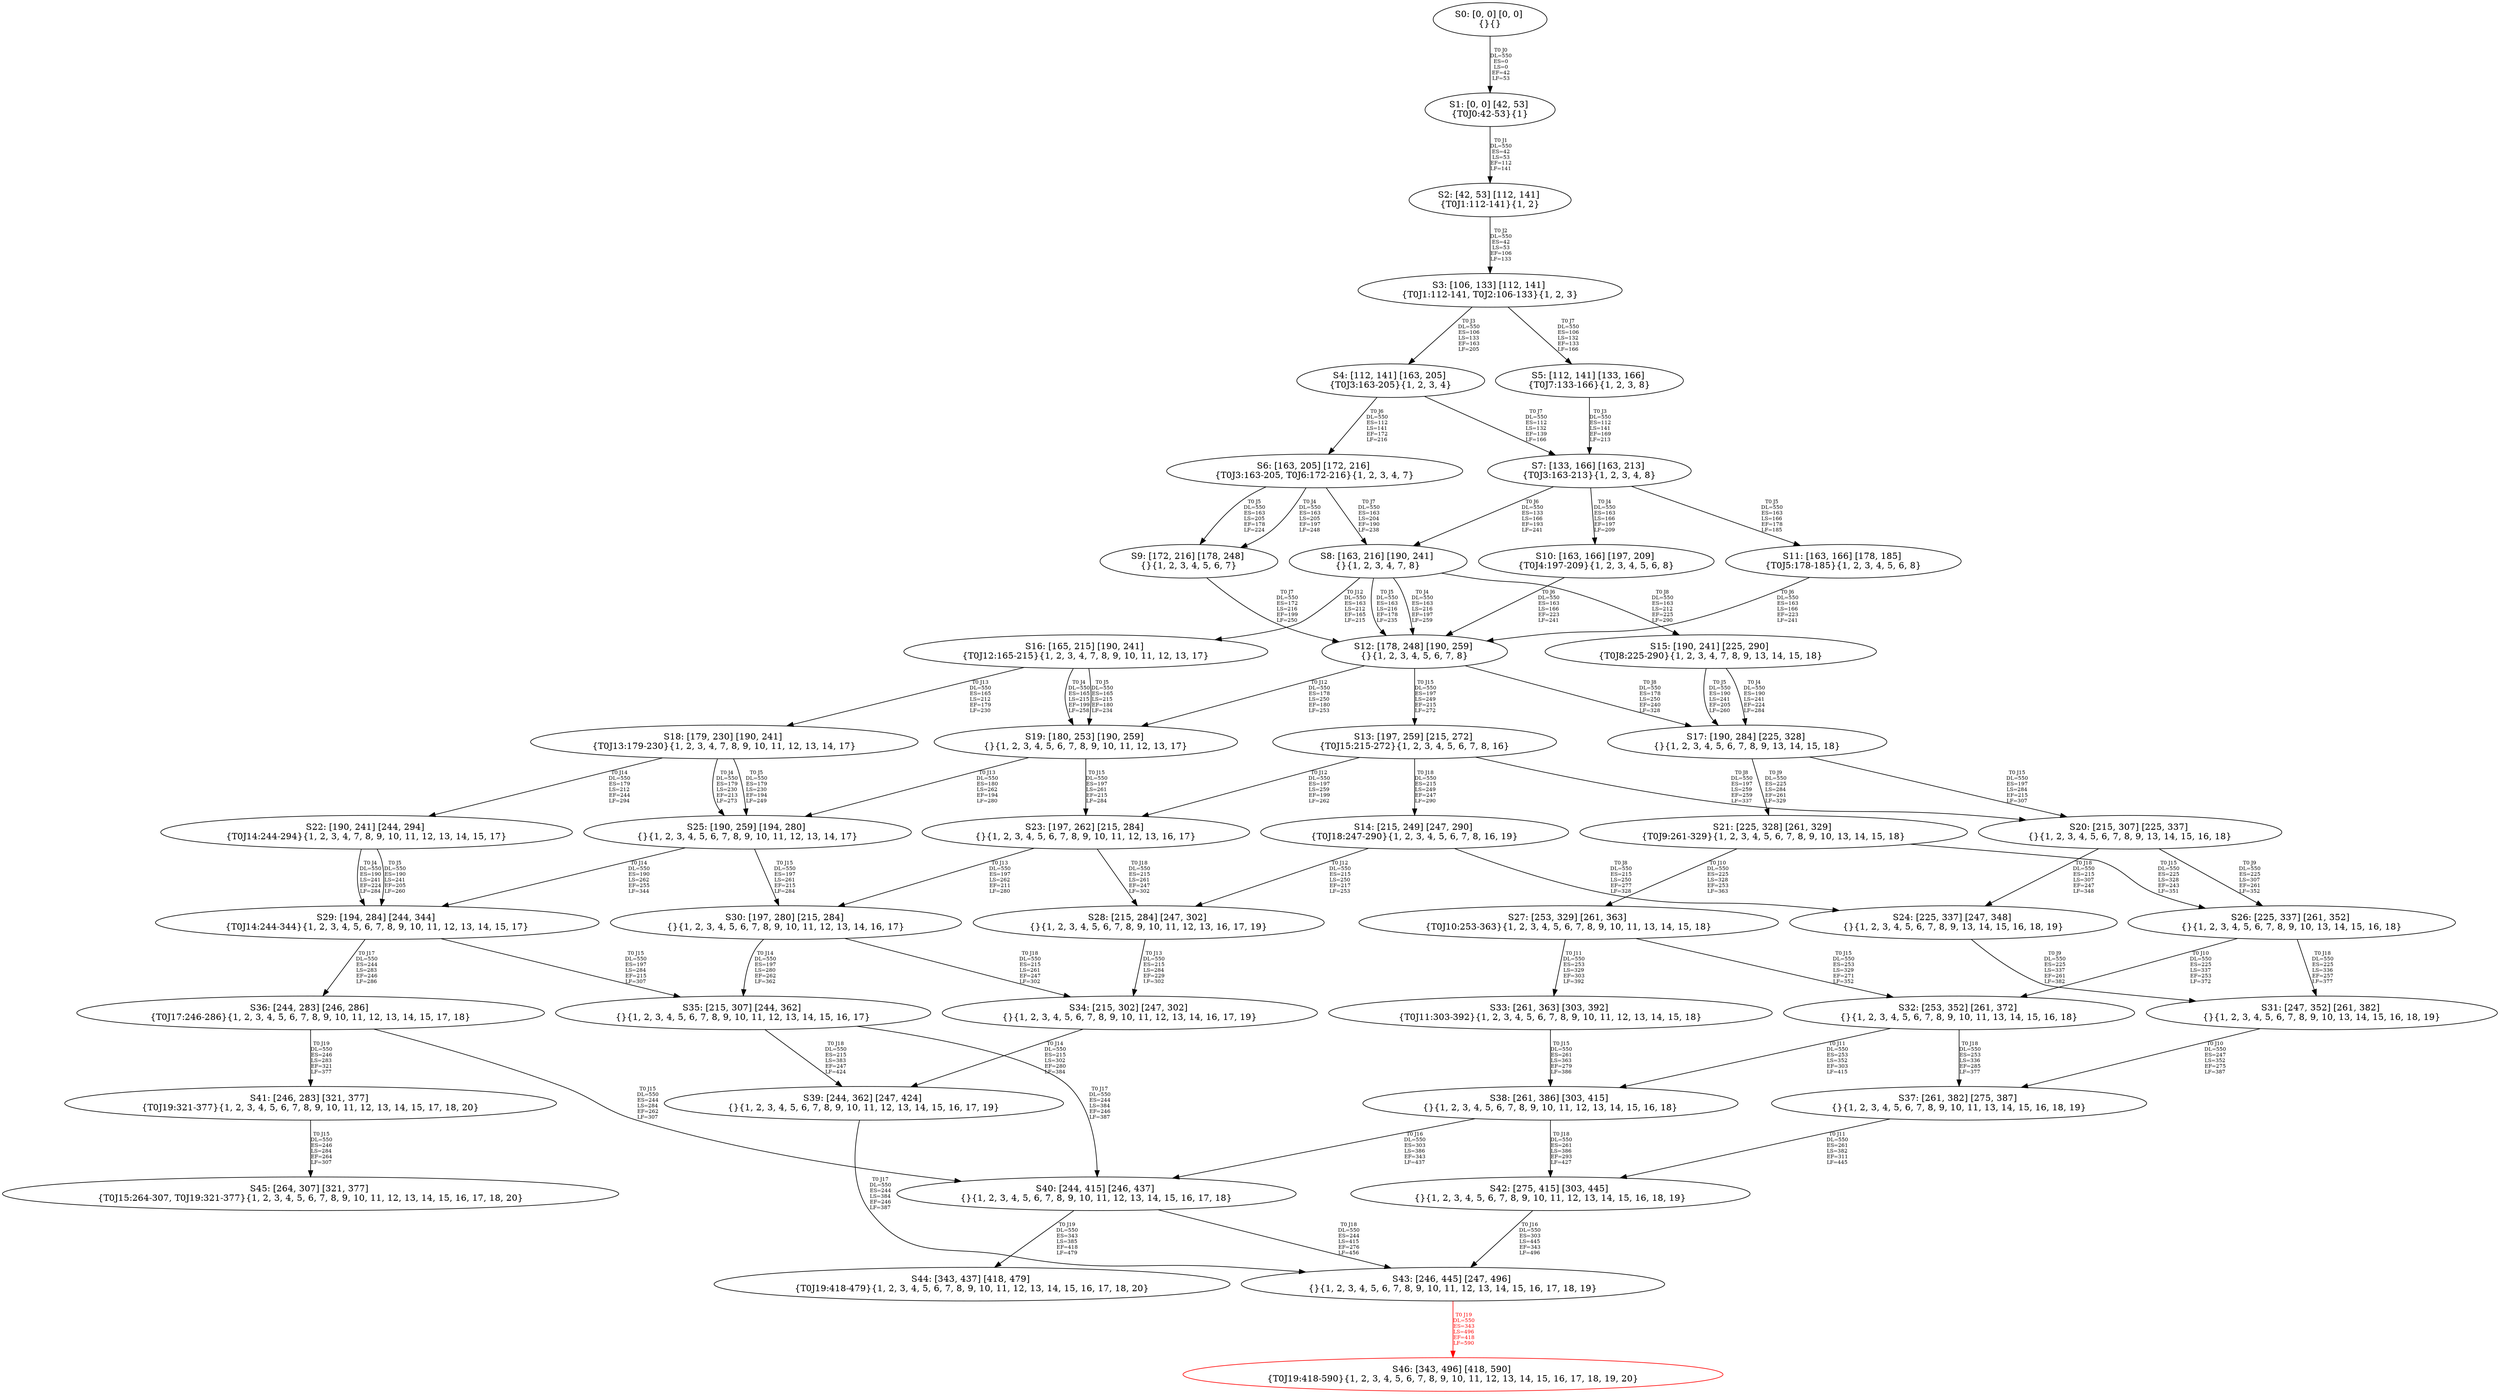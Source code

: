 digraph {
	S0[label="S0: [0, 0] [0, 0] \n{}{}"];
	S1[label="S1: [0, 0] [42, 53] \n{T0J0:42-53}{1}"];
	S2[label="S2: [42, 53] [112, 141] \n{T0J1:112-141}{1, 2}"];
	S3[label="S3: [106, 133] [112, 141] \n{T0J1:112-141, T0J2:106-133}{1, 2, 3}"];
	S4[label="S4: [112, 141] [163, 205] \n{T0J3:163-205}{1, 2, 3, 4}"];
	S5[label="S5: [112, 141] [133, 166] \n{T0J7:133-166}{1, 2, 3, 8}"];
	S6[label="S6: [163, 205] [172, 216] \n{T0J3:163-205, T0J6:172-216}{1, 2, 3, 4, 7}"];
	S7[label="S7: [133, 166] [163, 213] \n{T0J3:163-213}{1, 2, 3, 4, 8}"];
	S8[label="S8: [163, 216] [190, 241] \n{}{1, 2, 3, 4, 7, 8}"];
	S9[label="S9: [172, 216] [178, 248] \n{}{1, 2, 3, 4, 5, 6, 7}"];
	S10[label="S10: [163, 166] [197, 209] \n{T0J4:197-209}{1, 2, 3, 4, 5, 6, 8}"];
	S11[label="S11: [163, 166] [178, 185] \n{T0J5:178-185}{1, 2, 3, 4, 5, 6, 8}"];
	S12[label="S12: [178, 248] [190, 259] \n{}{1, 2, 3, 4, 5, 6, 7, 8}"];
	S13[label="S13: [197, 259] [215, 272] \n{T0J15:215-272}{1, 2, 3, 4, 5, 6, 7, 8, 16}"];
	S14[label="S14: [215, 249] [247, 290] \n{T0J18:247-290}{1, 2, 3, 4, 5, 6, 7, 8, 16, 19}"];
	S15[label="S15: [190, 241] [225, 290] \n{T0J8:225-290}{1, 2, 3, 4, 7, 8, 9, 13, 14, 15, 18}"];
	S16[label="S16: [165, 215] [190, 241] \n{T0J12:165-215}{1, 2, 3, 4, 7, 8, 9, 10, 11, 12, 13, 17}"];
	S17[label="S17: [190, 284] [225, 328] \n{}{1, 2, 3, 4, 5, 6, 7, 8, 9, 13, 14, 15, 18}"];
	S18[label="S18: [179, 230] [190, 241] \n{T0J13:179-230}{1, 2, 3, 4, 7, 8, 9, 10, 11, 12, 13, 14, 17}"];
	S19[label="S19: [180, 253] [190, 259] \n{}{1, 2, 3, 4, 5, 6, 7, 8, 9, 10, 11, 12, 13, 17}"];
	S20[label="S20: [215, 307] [225, 337] \n{}{1, 2, 3, 4, 5, 6, 7, 8, 9, 13, 14, 15, 16, 18}"];
	S21[label="S21: [225, 328] [261, 329] \n{T0J9:261-329}{1, 2, 3, 4, 5, 6, 7, 8, 9, 10, 13, 14, 15, 18}"];
	S22[label="S22: [190, 241] [244, 294] \n{T0J14:244-294}{1, 2, 3, 4, 7, 8, 9, 10, 11, 12, 13, 14, 15, 17}"];
	S23[label="S23: [197, 262] [215, 284] \n{}{1, 2, 3, 4, 5, 6, 7, 8, 9, 10, 11, 12, 13, 16, 17}"];
	S24[label="S24: [225, 337] [247, 348] \n{}{1, 2, 3, 4, 5, 6, 7, 8, 9, 13, 14, 15, 16, 18, 19}"];
	S25[label="S25: [190, 259] [194, 280] \n{}{1, 2, 3, 4, 5, 6, 7, 8, 9, 10, 11, 12, 13, 14, 17}"];
	S26[label="S26: [225, 337] [261, 352] \n{}{1, 2, 3, 4, 5, 6, 7, 8, 9, 10, 13, 14, 15, 16, 18}"];
	S27[label="S27: [253, 329] [261, 363] \n{T0J10:253-363}{1, 2, 3, 4, 5, 6, 7, 8, 9, 10, 11, 13, 14, 15, 18}"];
	S28[label="S28: [215, 284] [247, 302] \n{}{1, 2, 3, 4, 5, 6, 7, 8, 9, 10, 11, 12, 13, 16, 17, 19}"];
	S29[label="S29: [194, 284] [244, 344] \n{T0J14:244-344}{1, 2, 3, 4, 5, 6, 7, 8, 9, 10, 11, 12, 13, 14, 15, 17}"];
	S30[label="S30: [197, 280] [215, 284] \n{}{1, 2, 3, 4, 5, 6, 7, 8, 9, 10, 11, 12, 13, 14, 16, 17}"];
	S31[label="S31: [247, 352] [261, 382] \n{}{1, 2, 3, 4, 5, 6, 7, 8, 9, 10, 13, 14, 15, 16, 18, 19}"];
	S32[label="S32: [253, 352] [261, 372] \n{}{1, 2, 3, 4, 5, 6, 7, 8, 9, 10, 11, 13, 14, 15, 16, 18}"];
	S33[label="S33: [261, 363] [303, 392] \n{T0J11:303-392}{1, 2, 3, 4, 5, 6, 7, 8, 9, 10, 11, 12, 13, 14, 15, 18}"];
	S34[label="S34: [215, 302] [247, 302] \n{}{1, 2, 3, 4, 5, 6, 7, 8, 9, 10, 11, 12, 13, 14, 16, 17, 19}"];
	S35[label="S35: [215, 307] [244, 362] \n{}{1, 2, 3, 4, 5, 6, 7, 8, 9, 10, 11, 12, 13, 14, 15, 16, 17}"];
	S36[label="S36: [244, 283] [246, 286] \n{T0J17:246-286}{1, 2, 3, 4, 5, 6, 7, 8, 9, 10, 11, 12, 13, 14, 15, 17, 18}"];
	S37[label="S37: [261, 382] [275, 387] \n{}{1, 2, 3, 4, 5, 6, 7, 8, 9, 10, 11, 13, 14, 15, 16, 18, 19}"];
	S38[label="S38: [261, 386] [303, 415] \n{}{1, 2, 3, 4, 5, 6, 7, 8, 9, 10, 11, 12, 13, 14, 15, 16, 18}"];
	S39[label="S39: [244, 362] [247, 424] \n{}{1, 2, 3, 4, 5, 6, 7, 8, 9, 10, 11, 12, 13, 14, 15, 16, 17, 19}"];
	S40[label="S40: [244, 415] [246, 437] \n{}{1, 2, 3, 4, 5, 6, 7, 8, 9, 10, 11, 12, 13, 14, 15, 16, 17, 18}"];
	S41[label="S41: [246, 283] [321, 377] \n{T0J19:321-377}{1, 2, 3, 4, 5, 6, 7, 8, 9, 10, 11, 12, 13, 14, 15, 17, 18, 20}"];
	S42[label="S42: [275, 415] [303, 445] \n{}{1, 2, 3, 4, 5, 6, 7, 8, 9, 10, 11, 12, 13, 14, 15, 16, 18, 19}"];
	S43[label="S43: [246, 445] [247, 496] \n{}{1, 2, 3, 4, 5, 6, 7, 8, 9, 10, 11, 12, 13, 14, 15, 16, 17, 18, 19}"];
	S44[label="S44: [343, 437] [418, 479] \n{T0J19:418-479}{1, 2, 3, 4, 5, 6, 7, 8, 9, 10, 11, 12, 13, 14, 15, 16, 17, 18, 20}"];
	S45[label="S45: [264, 307] [321, 377] \n{T0J15:264-307, T0J19:321-377}{1, 2, 3, 4, 5, 6, 7, 8, 9, 10, 11, 12, 13, 14, 15, 16, 17, 18, 20}"];
	S46[label="S46: [343, 496] [418, 590] \n{T0J19:418-590}{1, 2, 3, 4, 5, 6, 7, 8, 9, 10, 11, 12, 13, 14, 15, 16, 17, 18, 19, 20}"];
	S0 -> S1[label="T0 J0\nDL=550\nES=0\nLS=0\nEF=42\nLF=53",fontsize=8];
	S1 -> S2[label="T0 J1\nDL=550\nES=42\nLS=53\nEF=112\nLF=141",fontsize=8];
	S2 -> S3[label="T0 J2\nDL=550\nES=42\nLS=53\nEF=106\nLF=133",fontsize=8];
	S3 -> S4[label="T0 J3\nDL=550\nES=106\nLS=133\nEF=163\nLF=205",fontsize=8];
	S3 -> S5[label="T0 J7\nDL=550\nES=106\nLS=132\nEF=133\nLF=166",fontsize=8];
	S4 -> S6[label="T0 J6\nDL=550\nES=112\nLS=141\nEF=172\nLF=216",fontsize=8];
	S4 -> S7[label="T0 J7\nDL=550\nES=112\nLS=132\nEF=139\nLF=166",fontsize=8];
	S5 -> S7[label="T0 J3\nDL=550\nES=112\nLS=141\nEF=169\nLF=213",fontsize=8];
	S6 -> S9[label="T0 J4\nDL=550\nES=163\nLS=205\nEF=197\nLF=248",fontsize=8];
	S6 -> S9[label="T0 J5\nDL=550\nES=163\nLS=205\nEF=178\nLF=224",fontsize=8];
	S6 -> S8[label="T0 J7\nDL=550\nES=163\nLS=204\nEF=190\nLF=238",fontsize=8];
	S7 -> S10[label="T0 J4\nDL=550\nES=163\nLS=166\nEF=197\nLF=209",fontsize=8];
	S7 -> S11[label="T0 J5\nDL=550\nES=163\nLS=166\nEF=178\nLF=185",fontsize=8];
	S7 -> S8[label="T0 J6\nDL=550\nES=133\nLS=166\nEF=193\nLF=241",fontsize=8];
	S8 -> S12[label="T0 J4\nDL=550\nES=163\nLS=216\nEF=197\nLF=259",fontsize=8];
	S8 -> S12[label="T0 J5\nDL=550\nES=163\nLS=216\nEF=178\nLF=235",fontsize=8];
	S8 -> S15[label="T0 J8\nDL=550\nES=163\nLS=212\nEF=225\nLF=290",fontsize=8];
	S8 -> S16[label="T0 J12\nDL=550\nES=163\nLS=212\nEF=165\nLF=215",fontsize=8];
	S9 -> S12[label="T0 J7\nDL=550\nES=172\nLS=216\nEF=199\nLF=250",fontsize=8];
	S10 -> S12[label="T0 J6\nDL=550\nES=163\nLS=166\nEF=223\nLF=241",fontsize=8];
	S11 -> S12[label="T0 J6\nDL=550\nES=163\nLS=166\nEF=223\nLF=241",fontsize=8];
	S12 -> S17[label="T0 J8\nDL=550\nES=178\nLS=250\nEF=240\nLF=328",fontsize=8];
	S12 -> S19[label="T0 J12\nDL=550\nES=178\nLS=250\nEF=180\nLF=253",fontsize=8];
	S12 -> S13[label="T0 J15\nDL=550\nES=197\nLS=249\nEF=215\nLF=272",fontsize=8];
	S13 -> S20[label="T0 J8\nDL=550\nES=197\nLS=259\nEF=259\nLF=337",fontsize=8];
	S13 -> S23[label="T0 J12\nDL=550\nES=197\nLS=259\nEF=199\nLF=262",fontsize=8];
	S13 -> S14[label="T0 J18\nDL=550\nES=215\nLS=249\nEF=247\nLF=290",fontsize=8];
	S14 -> S24[label="T0 J8\nDL=550\nES=215\nLS=250\nEF=277\nLF=328",fontsize=8];
	S14 -> S28[label="T0 J12\nDL=550\nES=215\nLS=250\nEF=217\nLF=253",fontsize=8];
	S15 -> S17[label="T0 J4\nDL=550\nES=190\nLS=241\nEF=224\nLF=284",fontsize=8];
	S15 -> S17[label="T0 J5\nDL=550\nES=190\nLS=241\nEF=205\nLF=260",fontsize=8];
	S16 -> S19[label="T0 J4\nDL=550\nES=165\nLS=215\nEF=199\nLF=258",fontsize=8];
	S16 -> S19[label="T0 J5\nDL=550\nES=165\nLS=215\nEF=180\nLF=234",fontsize=8];
	S16 -> S18[label="T0 J13\nDL=550\nES=165\nLS=212\nEF=179\nLF=230",fontsize=8];
	S17 -> S21[label="T0 J9\nDL=550\nES=225\nLS=284\nEF=261\nLF=329",fontsize=8];
	S17 -> S20[label="T0 J15\nDL=550\nES=197\nLS=284\nEF=215\nLF=307",fontsize=8];
	S18 -> S25[label="T0 J4\nDL=550\nES=179\nLS=230\nEF=213\nLF=273",fontsize=8];
	S18 -> S25[label="T0 J5\nDL=550\nES=179\nLS=230\nEF=194\nLF=249",fontsize=8];
	S18 -> S22[label="T0 J14\nDL=550\nES=179\nLS=212\nEF=244\nLF=294",fontsize=8];
	S19 -> S25[label="T0 J13\nDL=550\nES=180\nLS=262\nEF=194\nLF=280",fontsize=8];
	S19 -> S23[label="T0 J15\nDL=550\nES=197\nLS=261\nEF=215\nLF=284",fontsize=8];
	S20 -> S26[label="T0 J9\nDL=550\nES=225\nLS=307\nEF=261\nLF=352",fontsize=8];
	S20 -> S24[label="T0 J18\nDL=550\nES=215\nLS=307\nEF=247\nLF=348",fontsize=8];
	S21 -> S27[label="T0 J10\nDL=550\nES=225\nLS=328\nEF=253\nLF=363",fontsize=8];
	S21 -> S26[label="T0 J15\nDL=550\nES=225\nLS=328\nEF=243\nLF=351",fontsize=8];
	S22 -> S29[label="T0 J4\nDL=550\nES=190\nLS=241\nEF=224\nLF=284",fontsize=8];
	S22 -> S29[label="T0 J5\nDL=550\nES=190\nLS=241\nEF=205\nLF=260",fontsize=8];
	S23 -> S30[label="T0 J13\nDL=550\nES=197\nLS=262\nEF=211\nLF=280",fontsize=8];
	S23 -> S28[label="T0 J18\nDL=550\nES=215\nLS=261\nEF=247\nLF=302",fontsize=8];
	S24 -> S31[label="T0 J9\nDL=550\nES=225\nLS=337\nEF=261\nLF=382",fontsize=8];
	S25 -> S29[label="T0 J14\nDL=550\nES=190\nLS=262\nEF=255\nLF=344",fontsize=8];
	S25 -> S30[label="T0 J15\nDL=550\nES=197\nLS=261\nEF=215\nLF=284",fontsize=8];
	S26 -> S32[label="T0 J10\nDL=550\nES=225\nLS=337\nEF=253\nLF=372",fontsize=8];
	S26 -> S31[label="T0 J18\nDL=550\nES=225\nLS=336\nEF=257\nLF=377",fontsize=8];
	S27 -> S33[label="T0 J11\nDL=550\nES=253\nLS=329\nEF=303\nLF=392",fontsize=8];
	S27 -> S32[label="T0 J15\nDL=550\nES=253\nLS=329\nEF=271\nLF=352",fontsize=8];
	S28 -> S34[label="T0 J13\nDL=550\nES=215\nLS=284\nEF=229\nLF=302",fontsize=8];
	S29 -> S35[label="T0 J15\nDL=550\nES=197\nLS=284\nEF=215\nLF=307",fontsize=8];
	S29 -> S36[label="T0 J17\nDL=550\nES=244\nLS=283\nEF=246\nLF=286",fontsize=8];
	S30 -> S35[label="T0 J14\nDL=550\nES=197\nLS=280\nEF=262\nLF=362",fontsize=8];
	S30 -> S34[label="T0 J18\nDL=550\nES=215\nLS=261\nEF=247\nLF=302",fontsize=8];
	S31 -> S37[label="T0 J10\nDL=550\nES=247\nLS=352\nEF=275\nLF=387",fontsize=8];
	S32 -> S38[label="T0 J11\nDL=550\nES=253\nLS=352\nEF=303\nLF=415",fontsize=8];
	S32 -> S37[label="T0 J18\nDL=550\nES=253\nLS=336\nEF=285\nLF=377",fontsize=8];
	S33 -> S38[label="T0 J15\nDL=550\nES=261\nLS=363\nEF=279\nLF=386",fontsize=8];
	S34 -> S39[label="T0 J14\nDL=550\nES=215\nLS=302\nEF=280\nLF=384",fontsize=8];
	S35 -> S40[label="T0 J17\nDL=550\nES=244\nLS=384\nEF=246\nLF=387",fontsize=8];
	S35 -> S39[label="T0 J18\nDL=550\nES=215\nLS=383\nEF=247\nLF=424",fontsize=8];
	S36 -> S40[label="T0 J15\nDL=550\nES=244\nLS=284\nEF=262\nLF=307",fontsize=8];
	S36 -> S41[label="T0 J19\nDL=550\nES=246\nLS=283\nEF=321\nLF=377",fontsize=8];
	S37 -> S42[label="T0 J11\nDL=550\nES=261\nLS=382\nEF=311\nLF=445",fontsize=8];
	S38 -> S40[label="T0 J16\nDL=550\nES=303\nLS=386\nEF=343\nLF=437",fontsize=8];
	S38 -> S42[label="T0 J18\nDL=550\nES=261\nLS=386\nEF=293\nLF=427",fontsize=8];
	S39 -> S43[label="T0 J17\nDL=550\nES=244\nLS=384\nEF=246\nLF=387",fontsize=8];
	S40 -> S43[label="T0 J18\nDL=550\nES=244\nLS=415\nEF=276\nLF=456",fontsize=8];
	S40 -> S44[label="T0 J19\nDL=550\nES=343\nLS=385\nEF=418\nLF=479",fontsize=8];
	S41 -> S45[label="T0 J15\nDL=550\nES=246\nLS=284\nEF=264\nLF=307",fontsize=8];
	S42 -> S43[label="T0 J16\nDL=550\nES=303\nLS=445\nEF=343\nLF=496",fontsize=8];
	S43 -> S46[label="T0 J19\nDL=550\nES=343\nLS=496\nEF=418\nLF=590",color=Red,fontcolor=Red,fontsize=8];
S46[color=Red];
}
